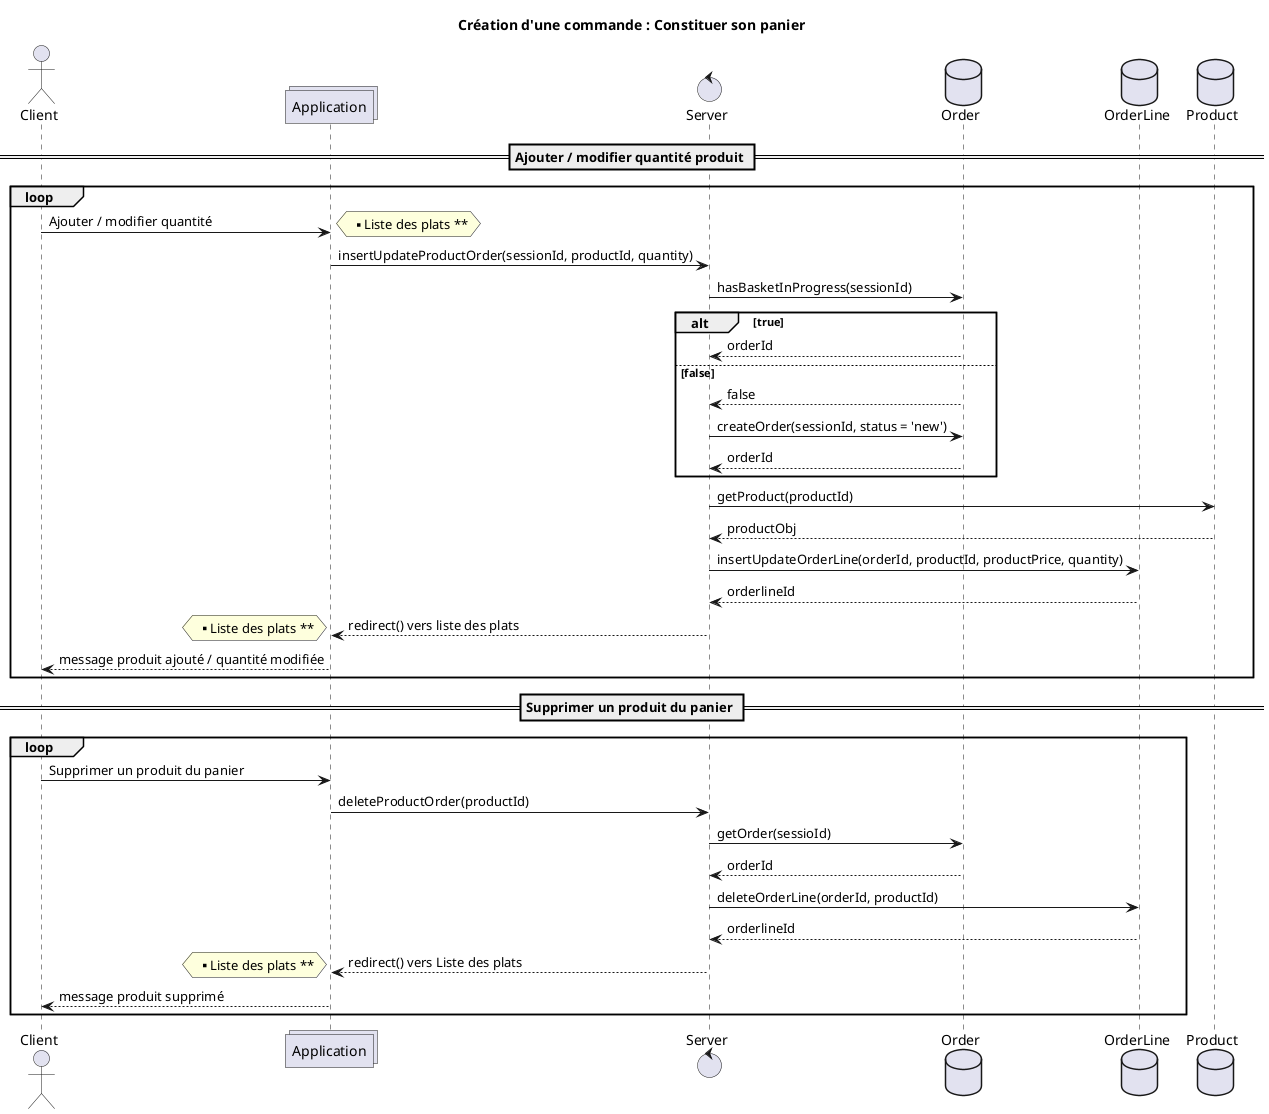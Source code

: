@startuml
title Création d'une commande : Constituer son panier
actor Client
collections Application
control Server
database Order
database OrderLine
database Product
== Ajouter / modifier quantité produit ==
loop
Client -> Application : Ajouter / modifier quantité
hnote right : ** Liste des plats **
Application -> Server : insertUpdateProductOrder(sessionId, productId, quantity)
Server -> Order : hasBasketInProgress(sessionId)
alt true
Order --> Server : orderId
else false
Order --> Server : false
Server -> Order : createOrder(sessionId, status = 'new')
Order --> Server : orderId
end
Server -> Product : getProduct(productId)
Product --> Server : productObj
Server -> OrderLine : insertUpdateOrderLine(orderId, productId, productPrice, quantity)
OrderLine --> Server : orderlineId
Server --> Application : redirect() vers liste des plats
hnote left: ** Liste des plats **
Application --> Client : message produit ajouté / quantité modifiée
end
== Supprimer un produit du panier ==
loop
Client -> Application : Supprimer un produit du panier
Application -> Server : deleteProductOrder(productId)
Server -> Order : getOrder(sessioId)
Order -->Server : orderId
Server -> OrderLine : deleteOrderLine(orderId, productId)
OrderLine --> Server : orderlineId
Server --> Application : redirect() vers Liste des plats
hnote left: ** Liste des plats **
Application --> Client : message produit supprimé
end 
@enduml